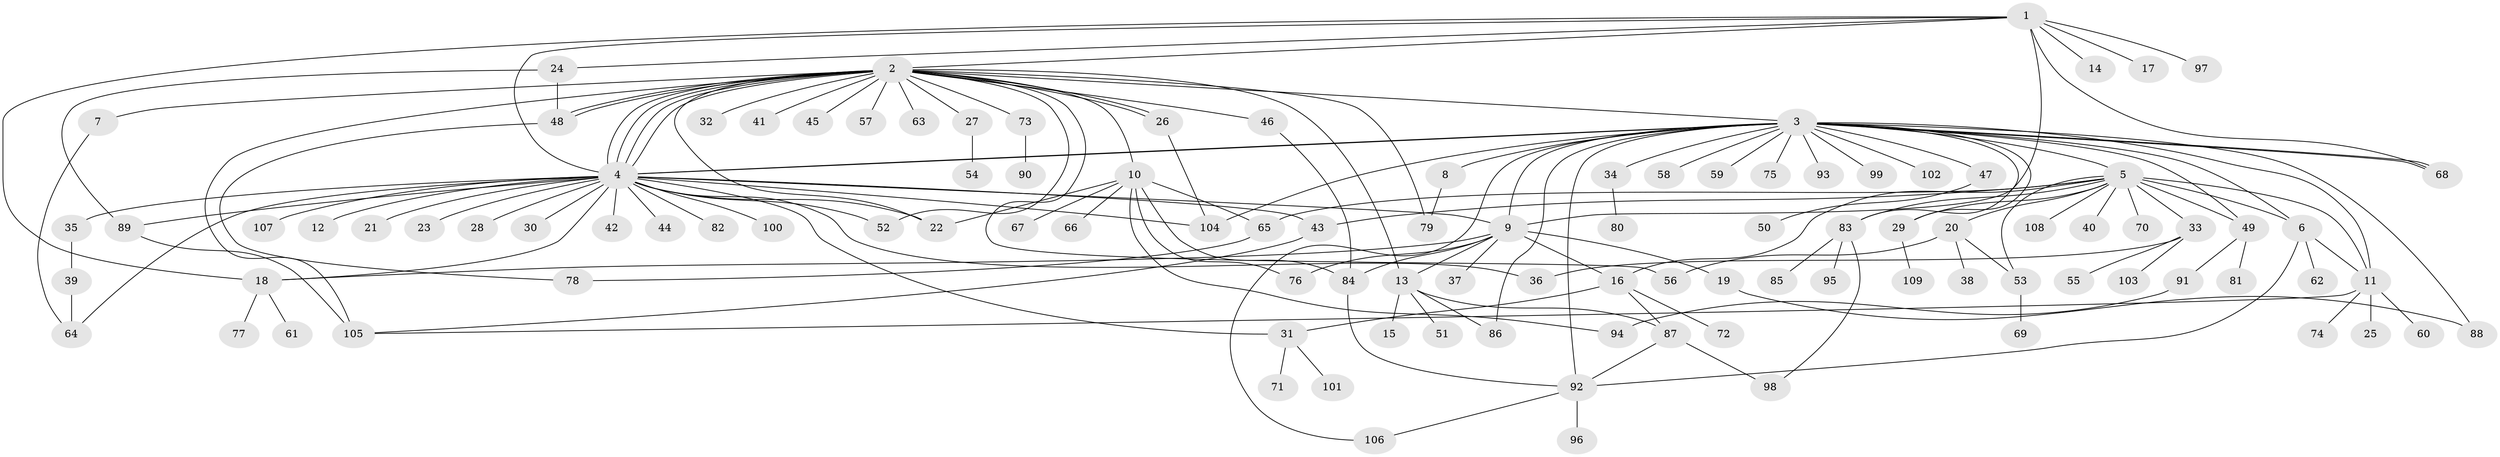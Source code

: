 // coarse degree distribution, {3: 0.09090909090909091, 14: 0.06060606060606061, 1: 0.42424242424242425, 2: 0.18181818181818182, 17: 0.030303030303030304, 7: 0.030303030303030304, 6: 0.06060606060606061, 5: 0.09090909090909091, 8: 0.030303030303030304}
// Generated by graph-tools (version 1.1) at 2025/36/03/04/25 23:36:58]
// undirected, 109 vertices, 162 edges
graph export_dot {
  node [color=gray90,style=filled];
  1;
  2;
  3;
  4;
  5;
  6;
  7;
  8;
  9;
  10;
  11;
  12;
  13;
  14;
  15;
  16;
  17;
  18;
  19;
  20;
  21;
  22;
  23;
  24;
  25;
  26;
  27;
  28;
  29;
  30;
  31;
  32;
  33;
  34;
  35;
  36;
  37;
  38;
  39;
  40;
  41;
  42;
  43;
  44;
  45;
  46;
  47;
  48;
  49;
  50;
  51;
  52;
  53;
  54;
  55;
  56;
  57;
  58;
  59;
  60;
  61;
  62;
  63;
  64;
  65;
  66;
  67;
  68;
  69;
  70;
  71;
  72;
  73;
  74;
  75;
  76;
  77;
  78;
  79;
  80;
  81;
  82;
  83;
  84;
  85;
  86;
  87;
  88;
  89;
  90;
  91;
  92;
  93;
  94;
  95;
  96;
  97;
  98;
  99;
  100;
  101;
  102;
  103;
  104;
  105;
  106;
  107;
  108;
  109;
  1 -- 2;
  1 -- 4;
  1 -- 9;
  1 -- 14;
  1 -- 17;
  1 -- 18;
  1 -- 24;
  1 -- 68;
  1 -- 97;
  2 -- 3;
  2 -- 4;
  2 -- 4;
  2 -- 4;
  2 -- 4;
  2 -- 7;
  2 -- 10;
  2 -- 13;
  2 -- 22;
  2 -- 26;
  2 -- 26;
  2 -- 27;
  2 -- 32;
  2 -- 41;
  2 -- 45;
  2 -- 46;
  2 -- 48;
  2 -- 48;
  2 -- 52;
  2 -- 56;
  2 -- 57;
  2 -- 63;
  2 -- 73;
  2 -- 79;
  2 -- 105;
  3 -- 4;
  3 -- 4;
  3 -- 5;
  3 -- 6;
  3 -- 8;
  3 -- 9;
  3 -- 11;
  3 -- 29;
  3 -- 34;
  3 -- 47;
  3 -- 49;
  3 -- 58;
  3 -- 59;
  3 -- 68;
  3 -- 68;
  3 -- 75;
  3 -- 83;
  3 -- 86;
  3 -- 88;
  3 -- 92;
  3 -- 93;
  3 -- 99;
  3 -- 102;
  3 -- 104;
  3 -- 106;
  4 -- 9;
  4 -- 12;
  4 -- 18;
  4 -- 21;
  4 -- 22;
  4 -- 23;
  4 -- 28;
  4 -- 30;
  4 -- 31;
  4 -- 35;
  4 -- 36;
  4 -- 42;
  4 -- 43;
  4 -- 44;
  4 -- 52;
  4 -- 64;
  4 -- 82;
  4 -- 89;
  4 -- 100;
  4 -- 104;
  4 -- 107;
  5 -- 6;
  5 -- 11;
  5 -- 16;
  5 -- 20;
  5 -- 29;
  5 -- 33;
  5 -- 40;
  5 -- 43;
  5 -- 49;
  5 -- 53;
  5 -- 65;
  5 -- 70;
  5 -- 83;
  5 -- 108;
  6 -- 11;
  6 -- 62;
  6 -- 92;
  7 -- 64;
  8 -- 79;
  9 -- 13;
  9 -- 16;
  9 -- 18;
  9 -- 19;
  9 -- 37;
  9 -- 76;
  9 -- 84;
  10 -- 22;
  10 -- 65;
  10 -- 66;
  10 -- 67;
  10 -- 76;
  10 -- 84;
  10 -- 94;
  11 -- 25;
  11 -- 60;
  11 -- 74;
  11 -- 105;
  13 -- 15;
  13 -- 51;
  13 -- 86;
  13 -- 87;
  16 -- 31;
  16 -- 72;
  16 -- 87;
  18 -- 61;
  18 -- 77;
  19 -- 88;
  20 -- 38;
  20 -- 53;
  20 -- 56;
  24 -- 48;
  24 -- 89;
  26 -- 104;
  27 -- 54;
  29 -- 109;
  31 -- 71;
  31 -- 101;
  33 -- 36;
  33 -- 55;
  33 -- 103;
  34 -- 80;
  35 -- 39;
  39 -- 64;
  43 -- 105;
  46 -- 84;
  47 -- 50;
  48 -- 78;
  49 -- 81;
  49 -- 91;
  53 -- 69;
  65 -- 78;
  73 -- 90;
  83 -- 85;
  83 -- 95;
  83 -- 98;
  84 -- 92;
  87 -- 92;
  87 -- 98;
  89 -- 105;
  91 -- 94;
  92 -- 96;
  92 -- 106;
}
